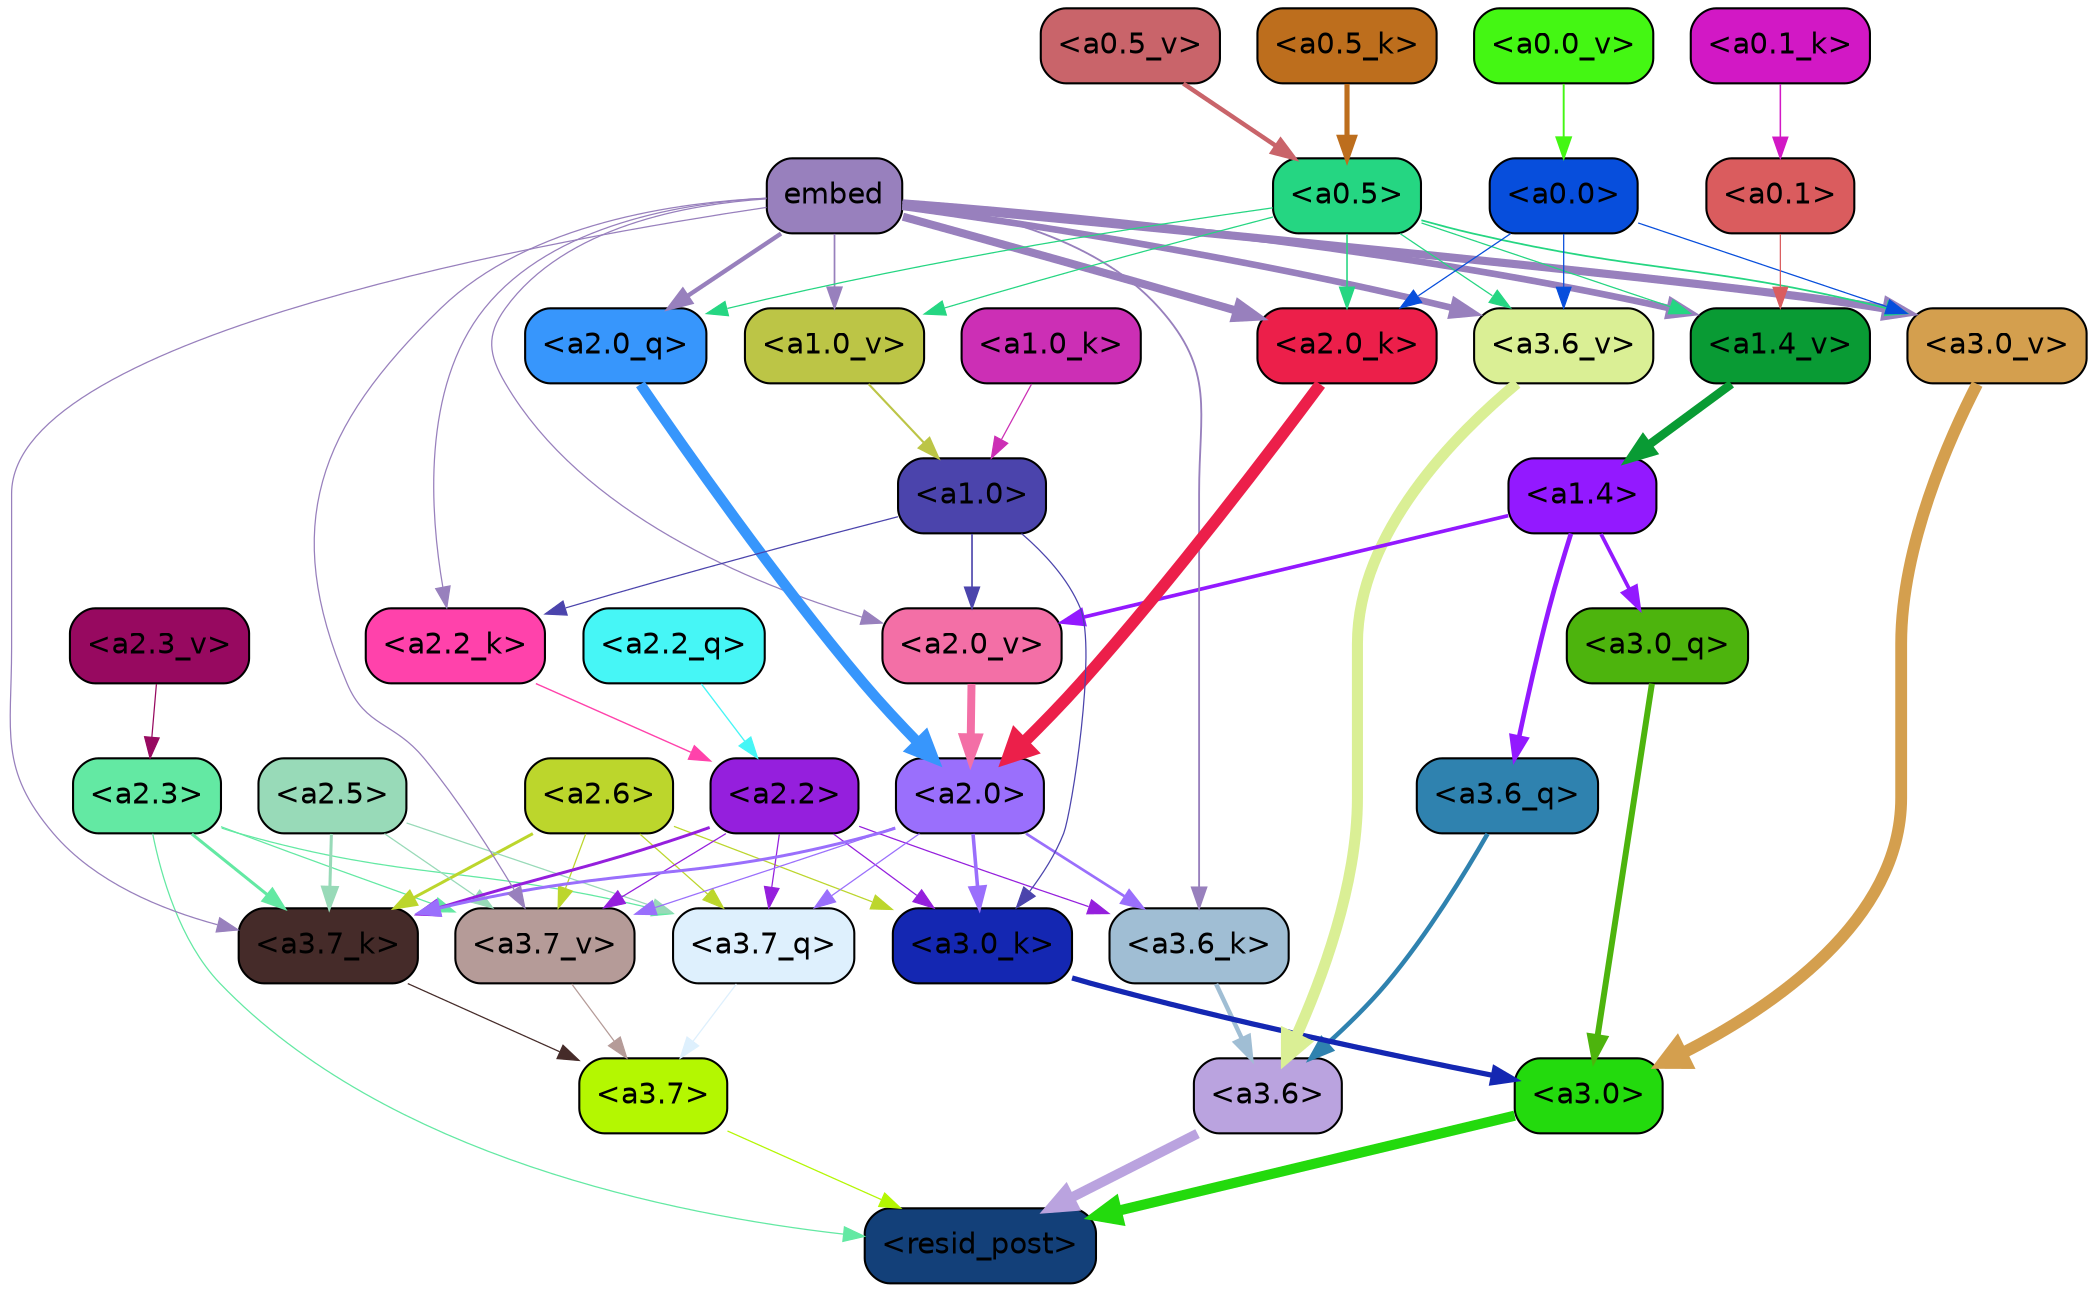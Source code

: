 strict digraph "" {
	graph [bgcolor=transparent,
		layout=dot,
		overlap=false,
		splines=true
	];
	"<a3.7>"	[color=black,
		fillcolor="#b4f701",
		fontname=Helvetica,
		shape=box,
		style="filled, rounded"];
	"<resid_post>"	[color=black,
		fillcolor="#134079",
		fontname=Helvetica,
		shape=box,
		style="filled, rounded"];
	"<a3.7>" -> "<resid_post>"	[color="#b4f701",
		penwidth=0.6];
	"<a3.6>"	[color=black,
		fillcolor="#baa3df",
		fontname=Helvetica,
		shape=box,
		style="filled, rounded"];
	"<a3.6>" -> "<resid_post>"	[color="#baa3df",
		penwidth=4.746312499046326];
	"<a3.0>"	[color=black,
		fillcolor="#23da0d",
		fontname=Helvetica,
		shape=box,
		style="filled, rounded"];
	"<a3.0>" -> "<resid_post>"	[color="#23da0d",
		penwidth=4.896343111991882];
	"<a2.3>"	[color=black,
		fillcolor="#63e9a3",
		fontname=Helvetica,
		shape=box,
		style="filled, rounded"];
	"<a2.3>" -> "<resid_post>"	[color="#63e9a3",
		penwidth=0.6];
	"<a3.7_q>"	[color=black,
		fillcolor="#def0fd",
		fontname=Helvetica,
		shape=box,
		style="filled, rounded"];
	"<a2.3>" -> "<a3.7_q>"	[color="#63e9a3",
		penwidth=0.6];
	"<a3.7_k>"	[color=black,
		fillcolor="#452b29",
		fontname=Helvetica,
		shape=box,
		style="filled, rounded"];
	"<a2.3>" -> "<a3.7_k>"	[color="#63e9a3",
		penwidth=1.467104621231556];
	"<a3.7_v>"	[color=black,
		fillcolor="#b59b98",
		fontname=Helvetica,
		shape=box,
		style="filled, rounded"];
	"<a2.3>" -> "<a3.7_v>"	[color="#63e9a3",
		penwidth=0.6];
	"<a3.7_q>" -> "<a3.7>"	[color="#def0fd",
		penwidth=0.6];
	"<a3.6_q>"	[color=black,
		fillcolor="#2f82af",
		fontname=Helvetica,
		shape=box,
		style="filled, rounded"];
	"<a3.6_q>" -> "<a3.6>"	[color="#2f82af",
		penwidth=2.160832464694977];
	"<a3.0_q>"	[color=black,
		fillcolor="#4db40d",
		fontname=Helvetica,
		shape=box,
		style="filled, rounded"];
	"<a3.0_q>" -> "<a3.0>"	[color="#4db40d",
		penwidth=2.870753765106201];
	"<a3.7_k>" -> "<a3.7>"	[color="#452b29",
		penwidth=0.6];
	"<a3.6_k>"	[color=black,
		fillcolor="#a0bed4",
		fontname=Helvetica,
		shape=box,
		style="filled, rounded"];
	"<a3.6_k>" -> "<a3.6>"	[color="#a0bed4",
		penwidth=2.13908451795578];
	"<a3.0_k>"	[color=black,
		fillcolor="#1427b2",
		fontname=Helvetica,
		shape=box,
		style="filled, rounded"];
	"<a3.0_k>" -> "<a3.0>"	[color="#1427b2",
		penwidth=2.520303964614868];
	"<a3.7_v>" -> "<a3.7>"	[color="#b59b98",
		penwidth=0.6];
	"<a3.6_v>"	[color=black,
		fillcolor="#daef95",
		fontname=Helvetica,
		shape=box,
		style="filled, rounded"];
	"<a3.6_v>" -> "<a3.6>"	[color="#daef95",
		penwidth=5.297133803367615];
	"<a3.0_v>"	[color=black,
		fillcolor="#d49f4e",
		fontname=Helvetica,
		shape=box,
		style="filled, rounded"];
	"<a3.0_v>" -> "<a3.0>"	[color="#d49f4e",
		penwidth=5.680712580680847];
	"<a2.6>"	[color=black,
		fillcolor="#bcd62c",
		fontname=Helvetica,
		shape=box,
		style="filled, rounded"];
	"<a2.6>" -> "<a3.7_q>"	[color="#bcd62c",
		penwidth=0.6];
	"<a2.6>" -> "<a3.7_k>"	[color="#bcd62c",
		penwidth=1.4453159049153328];
	"<a2.6>" -> "<a3.0_k>"	[color="#bcd62c",
		penwidth=0.6];
	"<a2.6>" -> "<a3.7_v>"	[color="#bcd62c",
		penwidth=0.6];
	"<a2.5>"	[color=black,
		fillcolor="#98dab8",
		fontname=Helvetica,
		shape=box,
		style="filled, rounded"];
	"<a2.5>" -> "<a3.7_q>"	[color="#98dab8",
		penwidth=0.6];
	"<a2.5>" -> "<a3.7_k>"	[color="#98dab8",
		penwidth=1.4526091292500496];
	"<a2.5>" -> "<a3.7_v>"	[color="#98dab8",
		penwidth=0.6];
	"<a2.2>"	[color=black,
		fillcolor="#951fdd",
		fontname=Helvetica,
		shape=box,
		style="filled, rounded"];
	"<a2.2>" -> "<a3.7_q>"	[color="#951fdd",
		penwidth=0.6];
	"<a2.2>" -> "<a3.7_k>"	[color="#951fdd",
		penwidth=1.4310357049107552];
	"<a2.2>" -> "<a3.6_k>"	[color="#951fdd",
		penwidth=0.6];
	"<a2.2>" -> "<a3.0_k>"	[color="#951fdd",
		penwidth=0.6];
	"<a2.2>" -> "<a3.7_v>"	[color="#951fdd",
		penwidth=0.6];
	"<a2.0>"	[color=black,
		fillcolor="#9a6ffc",
		fontname=Helvetica,
		shape=box,
		style="filled, rounded"];
	"<a2.0>" -> "<a3.7_q>"	[color="#9a6ffc",
		penwidth=0.6];
	"<a2.0>" -> "<a3.7_k>"	[color="#9a6ffc",
		penwidth=1.4314699843525887];
	"<a2.0>" -> "<a3.6_k>"	[color="#9a6ffc",
		penwidth=1.2950235605239868];
	"<a2.0>" -> "<a3.0_k>"	[color="#9a6ffc",
		penwidth=1.712992787361145];
	"<a2.0>" -> "<a3.7_v>"	[color="#9a6ffc",
		penwidth=0.6];
	"<a1.4>"	[color=black,
		fillcolor="#9319ff",
		fontname=Helvetica,
		shape=box,
		style="filled, rounded"];
	"<a1.4>" -> "<a3.6_q>"	[color="#9319ff",
		penwidth=2.242796540260315];
	"<a1.4>" -> "<a3.0_q>"	[color="#9319ff",
		penwidth=1.7808996737003326];
	"<a2.0_v>"	[color=black,
		fillcolor="#f36fa6",
		fontname=Helvetica,
		shape=box,
		style="filled, rounded"];
	"<a1.4>" -> "<a2.0_v>"	[color="#9319ff",
		penwidth=1.7603429555892944];
	embed	[color=black,
		fillcolor="#9880bd",
		fontname=Helvetica,
		shape=box,
		style="filled, rounded"];
	embed -> "<a3.7_k>"	[color="#9880bd",
		penwidth=0.6];
	embed -> "<a3.6_k>"	[color="#9880bd",
		penwidth=0.891706109046936];
	embed -> "<a3.7_v>"	[color="#9880bd",
		penwidth=0.6];
	embed -> "<a3.6_v>"	[color="#9880bd",
		penwidth=3.1766927242279053];
	embed -> "<a3.0_v>"	[color="#9880bd",
		penwidth=3.9005755856633186];
	"<a2.0_q>"	[color=black,
		fillcolor="#3796fc",
		fontname=Helvetica,
		shape=box,
		style="filled, rounded"];
	embed -> "<a2.0_q>"	[color="#9880bd",
		penwidth=2.0810389518737793];
	"<a2.2_k>"	[color=black,
		fillcolor="#ff42ab",
		fontname=Helvetica,
		shape=box,
		style="filled, rounded"];
	embed -> "<a2.2_k>"	[color="#9880bd",
		penwidth=0.6];
	"<a2.0_k>"	[color=black,
		fillcolor="#ec1f4a",
		fontname=Helvetica,
		shape=box,
		style="filled, rounded"];
	embed -> "<a2.0_k>"	[color="#9880bd",
		penwidth=3.8915770053863525];
	embed -> "<a2.0_v>"	[color="#9880bd",
		penwidth=0.6];
	"<a1.4_v>"	[color=black,
		fillcolor="#099b34",
		fontname=Helvetica,
		shape=box,
		style="filled, rounded"];
	embed -> "<a1.4_v>"	[color="#9880bd",
		penwidth=3.201367974281311];
	"<a1.0_v>"	[color=black,
		fillcolor="#bcc546",
		fontname=Helvetica,
		shape=box,
		style="filled, rounded"];
	embed -> "<a1.0_v>"	[color="#9880bd",
		penwidth=0.8298318386077881];
	"<a1.0>"	[color=black,
		fillcolor="#4b44ac",
		fontname=Helvetica,
		shape=box,
		style="filled, rounded"];
	"<a1.0>" -> "<a3.0_k>"	[color="#4b44ac",
		penwidth=0.6];
	"<a1.0>" -> "<a2.2_k>"	[color="#4b44ac",
		penwidth=0.6];
	"<a1.0>" -> "<a2.0_v>"	[color="#4b44ac",
		penwidth=0.7897878289222717];
	"<a0.5>"	[color=black,
		fillcolor="#25d682",
		fontname=Helvetica,
		shape=box,
		style="filled, rounded"];
	"<a0.5>" -> "<a3.6_v>"	[color="#25d682",
		penwidth=0.6];
	"<a0.5>" -> "<a3.0_v>"	[color="#25d682",
		penwidth=0.8493617177009583];
	"<a0.5>" -> "<a2.0_q>"	[color="#25d682",
		penwidth=0.6];
	"<a0.5>" -> "<a2.0_k>"	[color="#25d682",
		penwidth=0.7482255101203918];
	"<a0.5>" -> "<a1.4_v>"	[color="#25d682",
		penwidth=0.6];
	"<a0.5>" -> "<a1.0_v>"	[color="#25d682",
		penwidth=0.6];
	"<a0.0>"	[color=black,
		fillcolor="#074edc",
		fontname=Helvetica,
		shape=box,
		style="filled, rounded"];
	"<a0.0>" -> "<a3.6_v>"	[color="#074edc",
		penwidth=0.6];
	"<a0.0>" -> "<a3.0_v>"	[color="#074edc",
		penwidth=0.6];
	"<a0.0>" -> "<a2.0_k>"	[color="#074edc",
		penwidth=0.6];
	"<a2.2_q>"	[color=black,
		fillcolor="#46f6f6",
		fontname=Helvetica,
		shape=box,
		style="filled, rounded"];
	"<a2.2_q>" -> "<a2.2>"	[color="#46f6f6",
		penwidth=0.6449352353811264];
	"<a2.0_q>" -> "<a2.0>"	[color="#3796fc",
		penwidth=5.017253503203392];
	"<a2.2_k>" -> "<a2.2>"	[color="#ff42ab",
		penwidth=0.6690489649772644];
	"<a2.0_k>" -> "<a2.0>"	[color="#ec1f4a",
		penwidth=5.656688302755356];
	"<a2.3_v>"	[color=black,
		fillcolor="#970960",
		fontname=Helvetica,
		shape=box,
		style="filled, rounded"];
	"<a2.3_v>" -> "<a2.3>"	[color="#970960",
		penwidth=0.6];
	"<a2.0_v>" -> "<a2.0>"	[color="#f36fa6",
		penwidth=3.8170836865901947];
	"<a1.0_k>"	[color=black,
		fillcolor="#cc2fb5",
		fontname=Helvetica,
		shape=box,
		style="filled, rounded"];
	"<a1.0_k>" -> "<a1.0>"	[color="#cc2fb5",
		penwidth=0.6];
	"<a1.4_v>" -> "<a1.4>"	[color="#099b34",
		penwidth=4.140247106552124];
	"<a1.0_v>" -> "<a1.0>"	[color="#bcc546",
		penwidth=1.020309567451477];
	"<a0.1>"	[color=black,
		fillcolor="#da5c5e",
		fontname=Helvetica,
		shape=box,
		style="filled, rounded"];
	"<a0.1>" -> "<a1.4_v>"	[color="#da5c5e",
		penwidth=0.6];
	"<a0.5_k>"	[color=black,
		fillcolor="#bd6e1d",
		fontname=Helvetica,
		shape=box,
		style="filled, rounded"];
	"<a0.5_k>" -> "<a0.5>"	[color="#bd6e1d",
		penwidth=2.463372588157654];
	"<a0.1_k>"	[color=black,
		fillcolor="#d218c5",
		fontname=Helvetica,
		shape=box,
		style="filled, rounded"];
	"<a0.1_k>" -> "<a0.1>"	[color="#d218c5",
		penwidth=0.7361900806427002];
	"<a0.5_v>"	[color=black,
		fillcolor="#c9646a",
		fontname=Helvetica,
		shape=box,
		style="filled, rounded"];
	"<a0.5_v>" -> "<a0.5>"	[color="#c9646a",
		penwidth=2.1396186351776123];
	"<a0.0_v>"	[color=black,
		fillcolor="#44f713",
		fontname=Helvetica,
		shape=box,
		style="filled, rounded"];
	"<a0.0_v>" -> "<a0.0>"	[color="#44f713",
		penwidth=0.9198480844497681];
}
